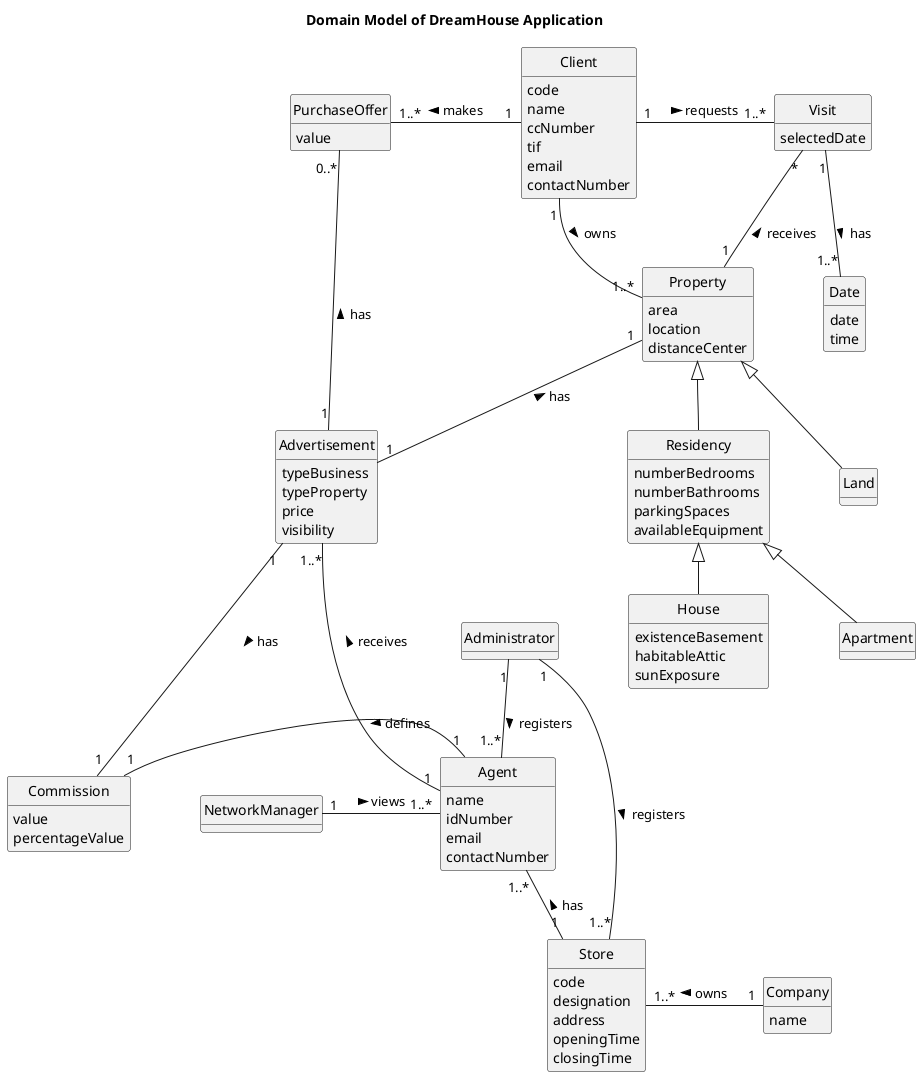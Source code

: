@startuml

hide circle
skinparam ClassAttributeIconSize 0
hide methods
skinparam ranksep 50
skinparam nodesep 70

title Domain Model of DreamHouse Application

class Company {
  name
}

class Store {
  code
  designation
  address
  openingTime
  closingTime
}

class Administrator {}

class Agent {
  name
  idNumber
  email
  contactNumber
}

class Client {
  code
  name
  ccNumber
  tif
  email
  contactNumber
}

class Property {
  area
  location
  distanceCenter
}

class Visit {
  selectedDate
}

class Date {
  date
  time
}

class Commission {
  value
  percentageValue
}

class Advertisement {
  typeBusiness
  typeProperty
  price
  visibility
}

class PurchaseOffer {
  value
}

class Land {}

class Residency {
  numberBedrooms
  numberBathrooms
  parkingSpaces
  availableEquipment
}

class House {
  existenceBasement
  habitableAttic
  sunExposure
}

class Apartment {}

class NetworkManager{}


Company "1" -left- "1..*" Store : owns >
NetworkManager "1" -right- "1..*" Agent : views >
Administrator "1" -right- "1..*" Store : registers >
Administrator "1" -down- "1..*" Agent : registers >
Store "1" -up- "1..*" Agent : has >
Agent "1" -left- "1" Commission : defines >
Agent "1" -left- "1..*" Advertisement : receives >

Advertisement "1" --down- "1" Commission : has >
Advertisement "1" -left- "0..*" PurchaseOffer : has >
Property "1" -down- "1" Advertisement : has <

Visit "*" -down- "1" Property : receives <
Client "1" -down- "1..*" Property : owns >
Client "1" -left- "1..*" PurchaseOffer : makes >
Client "1" -right- "1..*" Visit : requests >
Visit "1" -down- "1..*" Date : has >



Property <|-- Land
Property <|-- Residency
Residency <|-- House
Residency <|-- Apartment

@enduml